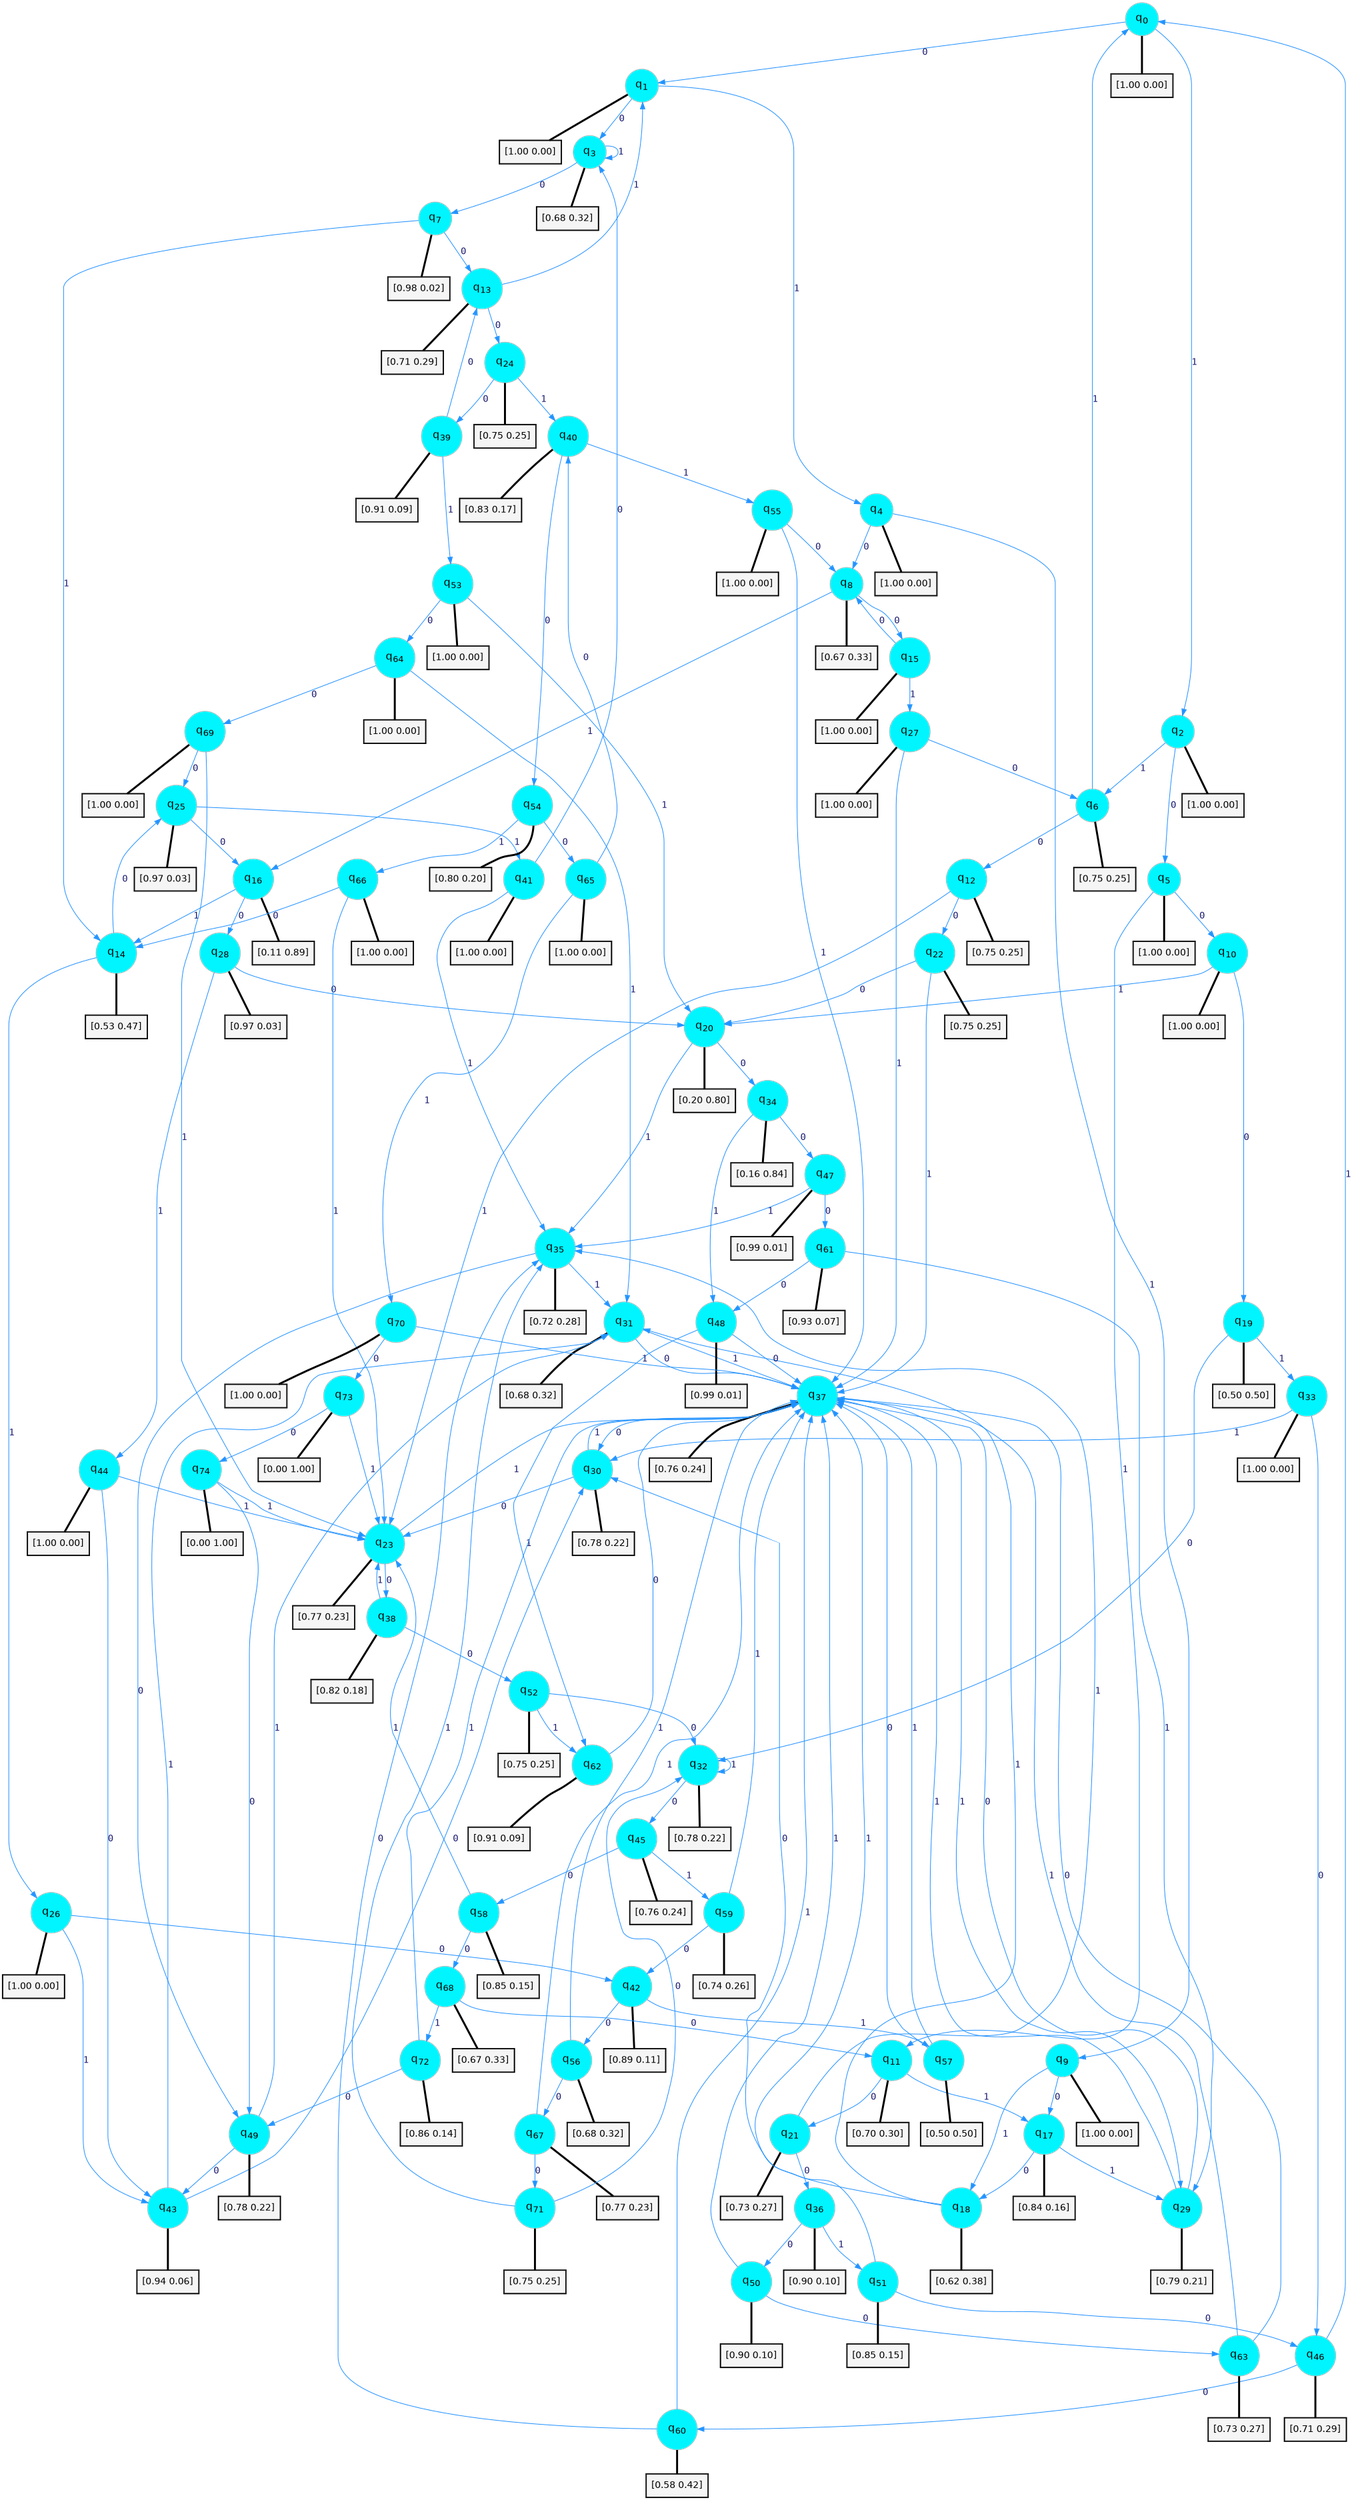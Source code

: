 digraph G {
graph [
bgcolor=transparent, dpi=300, rankdir=TD, size="40,25"];
node [
color=gray, fillcolor=turquoise1, fontcolor=black, fontname=Helvetica, fontsize=16, fontweight=bold, shape=circle, style=filled];
edge [
arrowsize=1, color=dodgerblue1, fontcolor=midnightblue, fontname=courier, fontweight=bold, penwidth=1, style=solid, weight=20];
0[label=<q<SUB>0</SUB>>];
1[label=<q<SUB>1</SUB>>];
2[label=<q<SUB>2</SUB>>];
3[label=<q<SUB>3</SUB>>];
4[label=<q<SUB>4</SUB>>];
5[label=<q<SUB>5</SUB>>];
6[label=<q<SUB>6</SUB>>];
7[label=<q<SUB>7</SUB>>];
8[label=<q<SUB>8</SUB>>];
9[label=<q<SUB>9</SUB>>];
10[label=<q<SUB>10</SUB>>];
11[label=<q<SUB>11</SUB>>];
12[label=<q<SUB>12</SUB>>];
13[label=<q<SUB>13</SUB>>];
14[label=<q<SUB>14</SUB>>];
15[label=<q<SUB>15</SUB>>];
16[label=<q<SUB>16</SUB>>];
17[label=<q<SUB>17</SUB>>];
18[label=<q<SUB>18</SUB>>];
19[label=<q<SUB>19</SUB>>];
20[label=<q<SUB>20</SUB>>];
21[label=<q<SUB>21</SUB>>];
22[label=<q<SUB>22</SUB>>];
23[label=<q<SUB>23</SUB>>];
24[label=<q<SUB>24</SUB>>];
25[label=<q<SUB>25</SUB>>];
26[label=<q<SUB>26</SUB>>];
27[label=<q<SUB>27</SUB>>];
28[label=<q<SUB>28</SUB>>];
29[label=<q<SUB>29</SUB>>];
30[label=<q<SUB>30</SUB>>];
31[label=<q<SUB>31</SUB>>];
32[label=<q<SUB>32</SUB>>];
33[label=<q<SUB>33</SUB>>];
34[label=<q<SUB>34</SUB>>];
35[label=<q<SUB>35</SUB>>];
36[label=<q<SUB>36</SUB>>];
37[label=<q<SUB>37</SUB>>];
38[label=<q<SUB>38</SUB>>];
39[label=<q<SUB>39</SUB>>];
40[label=<q<SUB>40</SUB>>];
41[label=<q<SUB>41</SUB>>];
42[label=<q<SUB>42</SUB>>];
43[label=<q<SUB>43</SUB>>];
44[label=<q<SUB>44</SUB>>];
45[label=<q<SUB>45</SUB>>];
46[label=<q<SUB>46</SUB>>];
47[label=<q<SUB>47</SUB>>];
48[label=<q<SUB>48</SUB>>];
49[label=<q<SUB>49</SUB>>];
50[label=<q<SUB>50</SUB>>];
51[label=<q<SUB>51</SUB>>];
52[label=<q<SUB>52</SUB>>];
53[label=<q<SUB>53</SUB>>];
54[label=<q<SUB>54</SUB>>];
55[label=<q<SUB>55</SUB>>];
56[label=<q<SUB>56</SUB>>];
57[label=<q<SUB>57</SUB>>];
58[label=<q<SUB>58</SUB>>];
59[label=<q<SUB>59</SUB>>];
60[label=<q<SUB>60</SUB>>];
61[label=<q<SUB>61</SUB>>];
62[label=<q<SUB>62</SUB>>];
63[label=<q<SUB>63</SUB>>];
64[label=<q<SUB>64</SUB>>];
65[label=<q<SUB>65</SUB>>];
66[label=<q<SUB>66</SUB>>];
67[label=<q<SUB>67</SUB>>];
68[label=<q<SUB>68</SUB>>];
69[label=<q<SUB>69</SUB>>];
70[label=<q<SUB>70</SUB>>];
71[label=<q<SUB>71</SUB>>];
72[label=<q<SUB>72</SUB>>];
73[label=<q<SUB>73</SUB>>];
74[label=<q<SUB>74</SUB>>];
75[label="[1.00 0.00]", shape=box,fontcolor=black, fontname=Helvetica, fontsize=14, penwidth=2, fillcolor=whitesmoke,color=black];
76[label="[1.00 0.00]", shape=box,fontcolor=black, fontname=Helvetica, fontsize=14, penwidth=2, fillcolor=whitesmoke,color=black];
77[label="[1.00 0.00]", shape=box,fontcolor=black, fontname=Helvetica, fontsize=14, penwidth=2, fillcolor=whitesmoke,color=black];
78[label="[0.68 0.32]", shape=box,fontcolor=black, fontname=Helvetica, fontsize=14, penwidth=2, fillcolor=whitesmoke,color=black];
79[label="[1.00 0.00]", shape=box,fontcolor=black, fontname=Helvetica, fontsize=14, penwidth=2, fillcolor=whitesmoke,color=black];
80[label="[1.00 0.00]", shape=box,fontcolor=black, fontname=Helvetica, fontsize=14, penwidth=2, fillcolor=whitesmoke,color=black];
81[label="[0.75 0.25]", shape=box,fontcolor=black, fontname=Helvetica, fontsize=14, penwidth=2, fillcolor=whitesmoke,color=black];
82[label="[0.98 0.02]", shape=box,fontcolor=black, fontname=Helvetica, fontsize=14, penwidth=2, fillcolor=whitesmoke,color=black];
83[label="[0.67 0.33]", shape=box,fontcolor=black, fontname=Helvetica, fontsize=14, penwidth=2, fillcolor=whitesmoke,color=black];
84[label="[1.00 0.00]", shape=box,fontcolor=black, fontname=Helvetica, fontsize=14, penwidth=2, fillcolor=whitesmoke,color=black];
85[label="[1.00 0.00]", shape=box,fontcolor=black, fontname=Helvetica, fontsize=14, penwidth=2, fillcolor=whitesmoke,color=black];
86[label="[0.70 0.30]", shape=box,fontcolor=black, fontname=Helvetica, fontsize=14, penwidth=2, fillcolor=whitesmoke,color=black];
87[label="[0.75 0.25]", shape=box,fontcolor=black, fontname=Helvetica, fontsize=14, penwidth=2, fillcolor=whitesmoke,color=black];
88[label="[0.71 0.29]", shape=box,fontcolor=black, fontname=Helvetica, fontsize=14, penwidth=2, fillcolor=whitesmoke,color=black];
89[label="[0.53 0.47]", shape=box,fontcolor=black, fontname=Helvetica, fontsize=14, penwidth=2, fillcolor=whitesmoke,color=black];
90[label="[1.00 0.00]", shape=box,fontcolor=black, fontname=Helvetica, fontsize=14, penwidth=2, fillcolor=whitesmoke,color=black];
91[label="[0.11 0.89]", shape=box,fontcolor=black, fontname=Helvetica, fontsize=14, penwidth=2, fillcolor=whitesmoke,color=black];
92[label="[0.84 0.16]", shape=box,fontcolor=black, fontname=Helvetica, fontsize=14, penwidth=2, fillcolor=whitesmoke,color=black];
93[label="[0.62 0.38]", shape=box,fontcolor=black, fontname=Helvetica, fontsize=14, penwidth=2, fillcolor=whitesmoke,color=black];
94[label="[0.50 0.50]", shape=box,fontcolor=black, fontname=Helvetica, fontsize=14, penwidth=2, fillcolor=whitesmoke,color=black];
95[label="[0.20 0.80]", shape=box,fontcolor=black, fontname=Helvetica, fontsize=14, penwidth=2, fillcolor=whitesmoke,color=black];
96[label="[0.73 0.27]", shape=box,fontcolor=black, fontname=Helvetica, fontsize=14, penwidth=2, fillcolor=whitesmoke,color=black];
97[label="[0.75 0.25]", shape=box,fontcolor=black, fontname=Helvetica, fontsize=14, penwidth=2, fillcolor=whitesmoke,color=black];
98[label="[0.77 0.23]", shape=box,fontcolor=black, fontname=Helvetica, fontsize=14, penwidth=2, fillcolor=whitesmoke,color=black];
99[label="[0.75 0.25]", shape=box,fontcolor=black, fontname=Helvetica, fontsize=14, penwidth=2, fillcolor=whitesmoke,color=black];
100[label="[0.97 0.03]", shape=box,fontcolor=black, fontname=Helvetica, fontsize=14, penwidth=2, fillcolor=whitesmoke,color=black];
101[label="[1.00 0.00]", shape=box,fontcolor=black, fontname=Helvetica, fontsize=14, penwidth=2, fillcolor=whitesmoke,color=black];
102[label="[1.00 0.00]", shape=box,fontcolor=black, fontname=Helvetica, fontsize=14, penwidth=2, fillcolor=whitesmoke,color=black];
103[label="[0.97 0.03]", shape=box,fontcolor=black, fontname=Helvetica, fontsize=14, penwidth=2, fillcolor=whitesmoke,color=black];
104[label="[0.79 0.21]", shape=box,fontcolor=black, fontname=Helvetica, fontsize=14, penwidth=2, fillcolor=whitesmoke,color=black];
105[label="[0.78 0.22]", shape=box,fontcolor=black, fontname=Helvetica, fontsize=14, penwidth=2, fillcolor=whitesmoke,color=black];
106[label="[0.68 0.32]", shape=box,fontcolor=black, fontname=Helvetica, fontsize=14, penwidth=2, fillcolor=whitesmoke,color=black];
107[label="[0.78 0.22]", shape=box,fontcolor=black, fontname=Helvetica, fontsize=14, penwidth=2, fillcolor=whitesmoke,color=black];
108[label="[1.00 0.00]", shape=box,fontcolor=black, fontname=Helvetica, fontsize=14, penwidth=2, fillcolor=whitesmoke,color=black];
109[label="[0.16 0.84]", shape=box,fontcolor=black, fontname=Helvetica, fontsize=14, penwidth=2, fillcolor=whitesmoke,color=black];
110[label="[0.72 0.28]", shape=box,fontcolor=black, fontname=Helvetica, fontsize=14, penwidth=2, fillcolor=whitesmoke,color=black];
111[label="[0.90 0.10]", shape=box,fontcolor=black, fontname=Helvetica, fontsize=14, penwidth=2, fillcolor=whitesmoke,color=black];
112[label="[0.76 0.24]", shape=box,fontcolor=black, fontname=Helvetica, fontsize=14, penwidth=2, fillcolor=whitesmoke,color=black];
113[label="[0.82 0.18]", shape=box,fontcolor=black, fontname=Helvetica, fontsize=14, penwidth=2, fillcolor=whitesmoke,color=black];
114[label="[0.91 0.09]", shape=box,fontcolor=black, fontname=Helvetica, fontsize=14, penwidth=2, fillcolor=whitesmoke,color=black];
115[label="[0.83 0.17]", shape=box,fontcolor=black, fontname=Helvetica, fontsize=14, penwidth=2, fillcolor=whitesmoke,color=black];
116[label="[1.00 0.00]", shape=box,fontcolor=black, fontname=Helvetica, fontsize=14, penwidth=2, fillcolor=whitesmoke,color=black];
117[label="[0.89 0.11]", shape=box,fontcolor=black, fontname=Helvetica, fontsize=14, penwidth=2, fillcolor=whitesmoke,color=black];
118[label="[0.94 0.06]", shape=box,fontcolor=black, fontname=Helvetica, fontsize=14, penwidth=2, fillcolor=whitesmoke,color=black];
119[label="[1.00 0.00]", shape=box,fontcolor=black, fontname=Helvetica, fontsize=14, penwidth=2, fillcolor=whitesmoke,color=black];
120[label="[0.76 0.24]", shape=box,fontcolor=black, fontname=Helvetica, fontsize=14, penwidth=2, fillcolor=whitesmoke,color=black];
121[label="[0.71 0.29]", shape=box,fontcolor=black, fontname=Helvetica, fontsize=14, penwidth=2, fillcolor=whitesmoke,color=black];
122[label="[0.99 0.01]", shape=box,fontcolor=black, fontname=Helvetica, fontsize=14, penwidth=2, fillcolor=whitesmoke,color=black];
123[label="[0.99 0.01]", shape=box,fontcolor=black, fontname=Helvetica, fontsize=14, penwidth=2, fillcolor=whitesmoke,color=black];
124[label="[0.78 0.22]", shape=box,fontcolor=black, fontname=Helvetica, fontsize=14, penwidth=2, fillcolor=whitesmoke,color=black];
125[label="[0.90 0.10]", shape=box,fontcolor=black, fontname=Helvetica, fontsize=14, penwidth=2, fillcolor=whitesmoke,color=black];
126[label="[0.85 0.15]", shape=box,fontcolor=black, fontname=Helvetica, fontsize=14, penwidth=2, fillcolor=whitesmoke,color=black];
127[label="[0.75 0.25]", shape=box,fontcolor=black, fontname=Helvetica, fontsize=14, penwidth=2, fillcolor=whitesmoke,color=black];
128[label="[1.00 0.00]", shape=box,fontcolor=black, fontname=Helvetica, fontsize=14, penwidth=2, fillcolor=whitesmoke,color=black];
129[label="[0.80 0.20]", shape=box,fontcolor=black, fontname=Helvetica, fontsize=14, penwidth=2, fillcolor=whitesmoke,color=black];
130[label="[1.00 0.00]", shape=box,fontcolor=black, fontname=Helvetica, fontsize=14, penwidth=2, fillcolor=whitesmoke,color=black];
131[label="[0.68 0.32]", shape=box,fontcolor=black, fontname=Helvetica, fontsize=14, penwidth=2, fillcolor=whitesmoke,color=black];
132[label="[0.50 0.50]", shape=box,fontcolor=black, fontname=Helvetica, fontsize=14, penwidth=2, fillcolor=whitesmoke,color=black];
133[label="[0.85 0.15]", shape=box,fontcolor=black, fontname=Helvetica, fontsize=14, penwidth=2, fillcolor=whitesmoke,color=black];
134[label="[0.74 0.26]", shape=box,fontcolor=black, fontname=Helvetica, fontsize=14, penwidth=2, fillcolor=whitesmoke,color=black];
135[label="[0.58 0.42]", shape=box,fontcolor=black, fontname=Helvetica, fontsize=14, penwidth=2, fillcolor=whitesmoke,color=black];
136[label="[0.93 0.07]", shape=box,fontcolor=black, fontname=Helvetica, fontsize=14, penwidth=2, fillcolor=whitesmoke,color=black];
137[label="[0.91 0.09]", shape=box,fontcolor=black, fontname=Helvetica, fontsize=14, penwidth=2, fillcolor=whitesmoke,color=black];
138[label="[0.73 0.27]", shape=box,fontcolor=black, fontname=Helvetica, fontsize=14, penwidth=2, fillcolor=whitesmoke,color=black];
139[label="[1.00 0.00]", shape=box,fontcolor=black, fontname=Helvetica, fontsize=14, penwidth=2, fillcolor=whitesmoke,color=black];
140[label="[1.00 0.00]", shape=box,fontcolor=black, fontname=Helvetica, fontsize=14, penwidth=2, fillcolor=whitesmoke,color=black];
141[label="[1.00 0.00]", shape=box,fontcolor=black, fontname=Helvetica, fontsize=14, penwidth=2, fillcolor=whitesmoke,color=black];
142[label="[0.77 0.23]", shape=box,fontcolor=black, fontname=Helvetica, fontsize=14, penwidth=2, fillcolor=whitesmoke,color=black];
143[label="[0.67 0.33]", shape=box,fontcolor=black, fontname=Helvetica, fontsize=14, penwidth=2, fillcolor=whitesmoke,color=black];
144[label="[1.00 0.00]", shape=box,fontcolor=black, fontname=Helvetica, fontsize=14, penwidth=2, fillcolor=whitesmoke,color=black];
145[label="[1.00 0.00]", shape=box,fontcolor=black, fontname=Helvetica, fontsize=14, penwidth=2, fillcolor=whitesmoke,color=black];
146[label="[0.75 0.25]", shape=box,fontcolor=black, fontname=Helvetica, fontsize=14, penwidth=2, fillcolor=whitesmoke,color=black];
147[label="[0.86 0.14]", shape=box,fontcolor=black, fontname=Helvetica, fontsize=14, penwidth=2, fillcolor=whitesmoke,color=black];
148[label="[0.00 1.00]", shape=box,fontcolor=black, fontname=Helvetica, fontsize=14, penwidth=2, fillcolor=whitesmoke,color=black];
149[label="[0.00 1.00]", shape=box,fontcolor=black, fontname=Helvetica, fontsize=14, penwidth=2, fillcolor=whitesmoke,color=black];
0->1 [label=0];
0->2 [label=1];
0->75 [arrowhead=none, penwidth=3,color=black];
1->3 [label=0];
1->4 [label=1];
1->76 [arrowhead=none, penwidth=3,color=black];
2->5 [label=0];
2->6 [label=1];
2->77 [arrowhead=none, penwidth=3,color=black];
3->7 [label=0];
3->3 [label=1];
3->78 [arrowhead=none, penwidth=3,color=black];
4->8 [label=0];
4->9 [label=1];
4->79 [arrowhead=none, penwidth=3,color=black];
5->10 [label=0];
5->11 [label=1];
5->80 [arrowhead=none, penwidth=3,color=black];
6->12 [label=0];
6->0 [label=1];
6->81 [arrowhead=none, penwidth=3,color=black];
7->13 [label=0];
7->14 [label=1];
7->82 [arrowhead=none, penwidth=3,color=black];
8->15 [label=0];
8->16 [label=1];
8->83 [arrowhead=none, penwidth=3,color=black];
9->17 [label=0];
9->18 [label=1];
9->84 [arrowhead=none, penwidth=3,color=black];
10->19 [label=0];
10->20 [label=1];
10->85 [arrowhead=none, penwidth=3,color=black];
11->21 [label=0];
11->17 [label=1];
11->86 [arrowhead=none, penwidth=3,color=black];
12->22 [label=0];
12->23 [label=1];
12->87 [arrowhead=none, penwidth=3,color=black];
13->24 [label=0];
13->1 [label=1];
13->88 [arrowhead=none, penwidth=3,color=black];
14->25 [label=0];
14->26 [label=1];
14->89 [arrowhead=none, penwidth=3,color=black];
15->8 [label=0];
15->27 [label=1];
15->90 [arrowhead=none, penwidth=3,color=black];
16->28 [label=0];
16->14 [label=1];
16->91 [arrowhead=none, penwidth=3,color=black];
17->18 [label=0];
17->29 [label=1];
17->92 [arrowhead=none, penwidth=3,color=black];
18->30 [label=0];
18->31 [label=1];
18->93 [arrowhead=none, penwidth=3,color=black];
19->32 [label=0];
19->33 [label=1];
19->94 [arrowhead=none, penwidth=3,color=black];
20->34 [label=0];
20->35 [label=1];
20->95 [arrowhead=none, penwidth=3,color=black];
21->36 [label=0];
21->35 [label=1];
21->96 [arrowhead=none, penwidth=3,color=black];
22->20 [label=0];
22->37 [label=1];
22->97 [arrowhead=none, penwidth=3,color=black];
23->38 [label=0];
23->37 [label=1];
23->98 [arrowhead=none, penwidth=3,color=black];
24->39 [label=0];
24->40 [label=1];
24->99 [arrowhead=none, penwidth=3,color=black];
25->16 [label=0];
25->41 [label=1];
25->100 [arrowhead=none, penwidth=3,color=black];
26->42 [label=0];
26->43 [label=1];
26->101 [arrowhead=none, penwidth=3,color=black];
27->6 [label=0];
27->37 [label=1];
27->102 [arrowhead=none, penwidth=3,color=black];
28->20 [label=0];
28->44 [label=1];
28->103 [arrowhead=none, penwidth=3,color=black];
29->37 [label=0];
29->37 [label=1];
29->104 [arrowhead=none, penwidth=3,color=black];
30->23 [label=0];
30->37 [label=1];
30->105 [arrowhead=none, penwidth=3,color=black];
31->37 [label=0];
31->37 [label=1];
31->106 [arrowhead=none, penwidth=3,color=black];
32->45 [label=0];
32->32 [label=1];
32->107 [arrowhead=none, penwidth=3,color=black];
33->46 [label=0];
33->30 [label=1];
33->108 [arrowhead=none, penwidth=3,color=black];
34->47 [label=0];
34->48 [label=1];
34->109 [arrowhead=none, penwidth=3,color=black];
35->49 [label=0];
35->31 [label=1];
35->110 [arrowhead=none, penwidth=3,color=black];
36->50 [label=0];
36->51 [label=1];
36->111 [arrowhead=none, penwidth=3,color=black];
37->30 [label=0];
37->29 [label=1];
37->112 [arrowhead=none, penwidth=3,color=black];
38->52 [label=0];
38->23 [label=1];
38->113 [arrowhead=none, penwidth=3,color=black];
39->13 [label=0];
39->53 [label=1];
39->114 [arrowhead=none, penwidth=3,color=black];
40->54 [label=0];
40->55 [label=1];
40->115 [arrowhead=none, penwidth=3,color=black];
41->3 [label=0];
41->35 [label=1];
41->116 [arrowhead=none, penwidth=3,color=black];
42->56 [label=0];
42->57 [label=1];
42->117 [arrowhead=none, penwidth=3,color=black];
43->30 [label=0];
43->31 [label=1];
43->118 [arrowhead=none, penwidth=3,color=black];
44->43 [label=0];
44->23 [label=1];
44->119 [arrowhead=none, penwidth=3,color=black];
45->58 [label=0];
45->59 [label=1];
45->120 [arrowhead=none, penwidth=3,color=black];
46->60 [label=0];
46->0 [label=1];
46->121 [arrowhead=none, penwidth=3,color=black];
47->61 [label=0];
47->35 [label=1];
47->122 [arrowhead=none, penwidth=3,color=black];
48->37 [label=0];
48->62 [label=1];
48->123 [arrowhead=none, penwidth=3,color=black];
49->43 [label=0];
49->31 [label=1];
49->124 [arrowhead=none, penwidth=3,color=black];
50->63 [label=0];
50->37 [label=1];
50->125 [arrowhead=none, penwidth=3,color=black];
51->46 [label=0];
51->37 [label=1];
51->126 [arrowhead=none, penwidth=3,color=black];
52->32 [label=0];
52->62 [label=1];
52->127 [arrowhead=none, penwidth=3,color=black];
53->64 [label=0];
53->20 [label=1];
53->128 [arrowhead=none, penwidth=3,color=black];
54->65 [label=0];
54->66 [label=1];
54->129 [arrowhead=none, penwidth=3,color=black];
55->8 [label=0];
55->37 [label=1];
55->130 [arrowhead=none, penwidth=3,color=black];
56->67 [label=0];
56->37 [label=1];
56->131 [arrowhead=none, penwidth=3,color=black];
57->37 [label=0];
57->37 [label=1];
57->132 [arrowhead=none, penwidth=3,color=black];
58->68 [label=0];
58->23 [label=1];
58->133 [arrowhead=none, penwidth=3,color=black];
59->42 [label=0];
59->37 [label=1];
59->134 [arrowhead=none, penwidth=3,color=black];
60->35 [label=0];
60->37 [label=1];
60->135 [arrowhead=none, penwidth=3,color=black];
61->48 [label=0];
61->29 [label=1];
61->136 [arrowhead=none, penwidth=3,color=black];
62->37 [label=0];
62->137 [arrowhead=none, penwidth=3,color=black];
63->37 [label=0];
63->37 [label=1];
63->138 [arrowhead=none, penwidth=3,color=black];
64->69 [label=0];
64->31 [label=1];
64->139 [arrowhead=none, penwidth=3,color=black];
65->40 [label=0];
65->70 [label=1];
65->140 [arrowhead=none, penwidth=3,color=black];
66->14 [label=0];
66->23 [label=1];
66->141 [arrowhead=none, penwidth=3,color=black];
67->71 [label=0];
67->37 [label=1];
67->142 [arrowhead=none, penwidth=3,color=black];
68->11 [label=0];
68->72 [label=1];
68->143 [arrowhead=none, penwidth=3,color=black];
69->25 [label=0];
69->23 [label=1];
69->144 [arrowhead=none, penwidth=3,color=black];
70->73 [label=0];
70->37 [label=1];
70->145 [arrowhead=none, penwidth=3,color=black];
71->32 [label=0];
71->35 [label=1];
71->146 [arrowhead=none, penwidth=3,color=black];
72->49 [label=0];
72->37 [label=1];
72->147 [arrowhead=none, penwidth=3,color=black];
73->74 [label=0];
73->23 [label=1];
73->148 [arrowhead=none, penwidth=3,color=black];
74->49 [label=0];
74->23 [label=1];
74->149 [arrowhead=none, penwidth=3,color=black];
}
